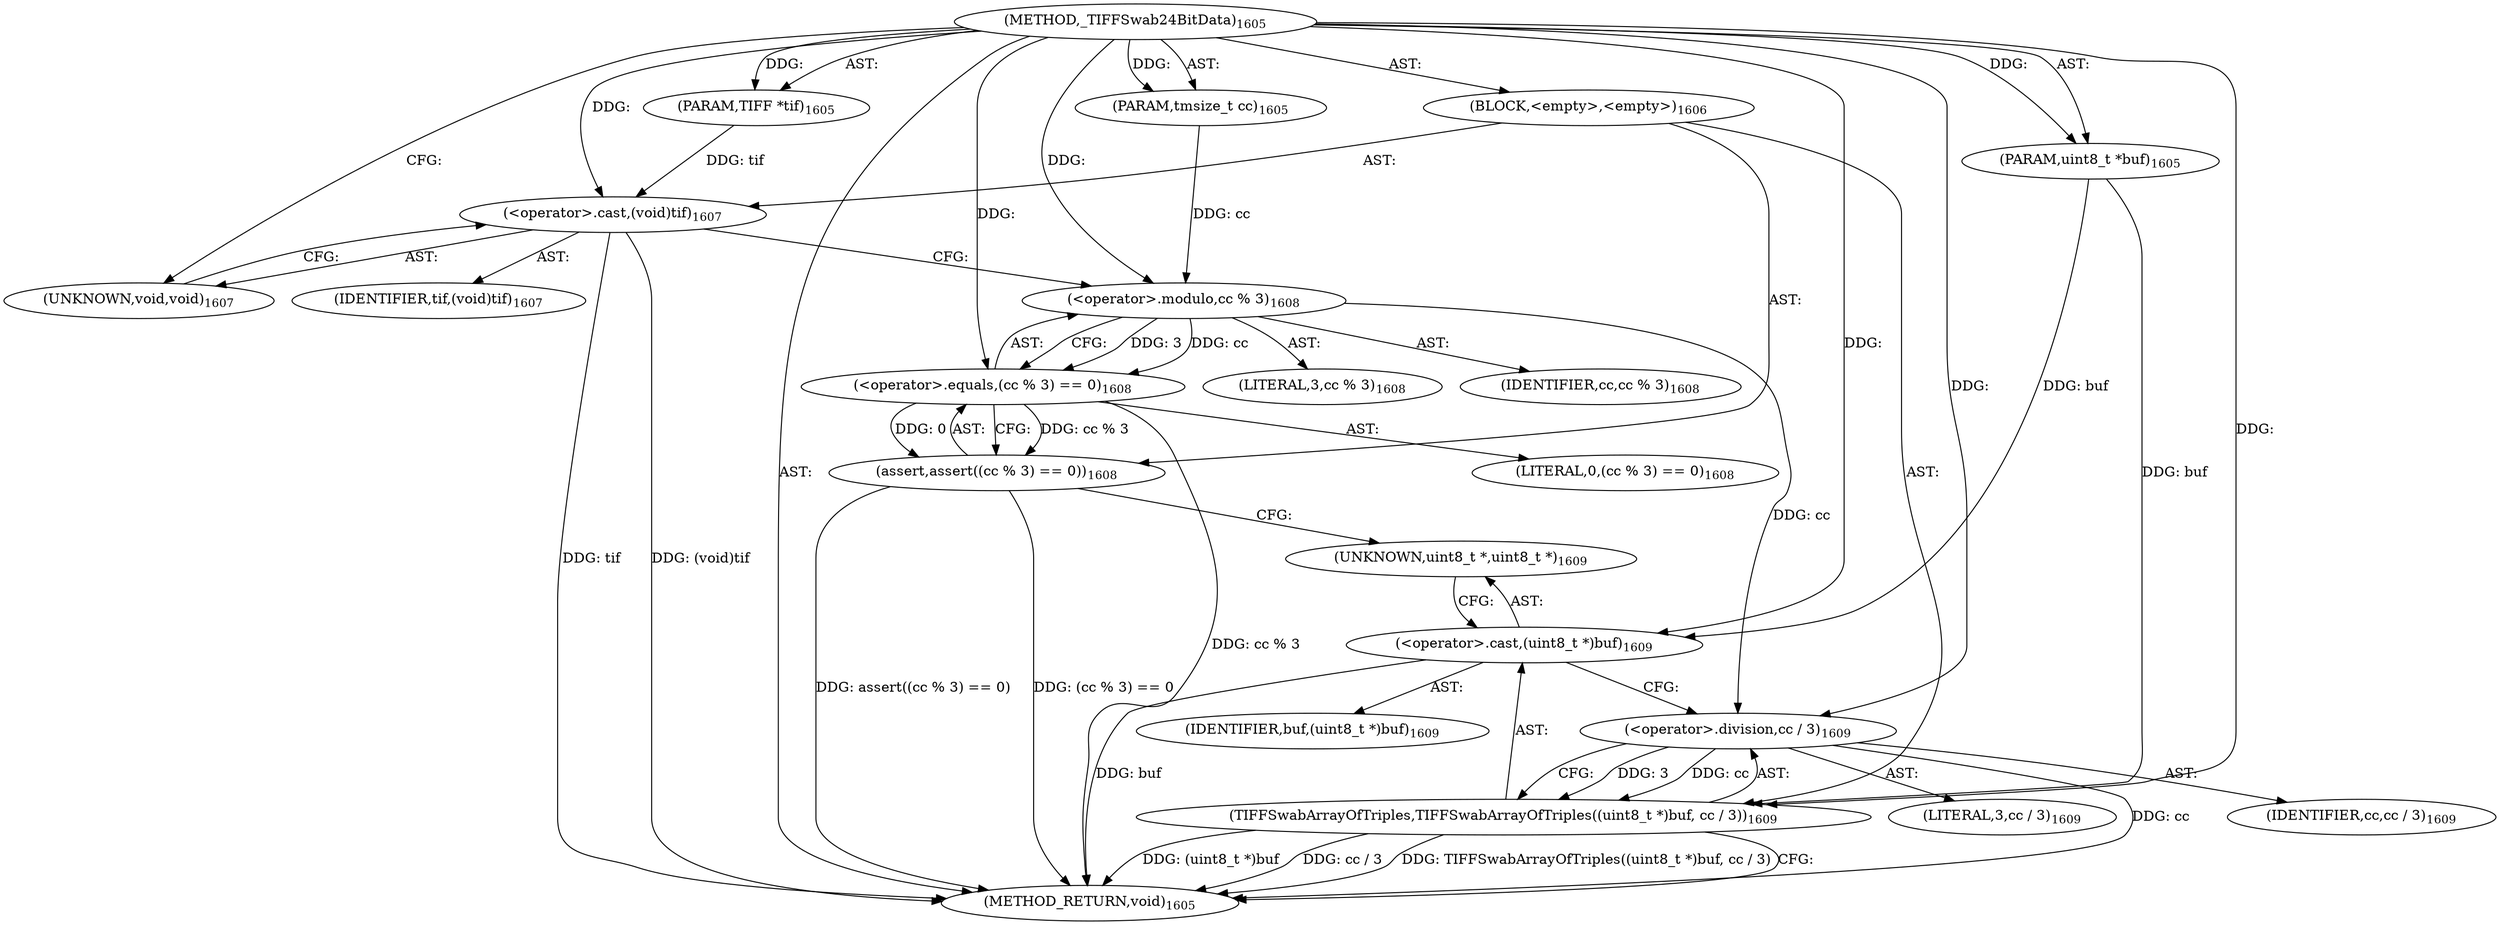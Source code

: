 digraph "_TIFFSwab24BitData" {  
"77900" [label = <(METHOD,_TIFFSwab24BitData)<SUB>1605</SUB>> ]
"77901" [label = <(PARAM,TIFF *tif)<SUB>1605</SUB>> ]
"77902" [label = <(PARAM,uint8_t *buf)<SUB>1605</SUB>> ]
"77903" [label = <(PARAM,tmsize_t cc)<SUB>1605</SUB>> ]
"77904" [label = <(BLOCK,&lt;empty&gt;,&lt;empty&gt;)<SUB>1606</SUB>> ]
"77905" [label = <(&lt;operator&gt;.cast,(void)tif)<SUB>1607</SUB>> ]
"77906" [label = <(UNKNOWN,void,void)<SUB>1607</SUB>> ]
"77907" [label = <(IDENTIFIER,tif,(void)tif)<SUB>1607</SUB>> ]
"77908" [label = <(assert,assert((cc % 3) == 0))<SUB>1608</SUB>> ]
"77909" [label = <(&lt;operator&gt;.equals,(cc % 3) == 0)<SUB>1608</SUB>> ]
"77910" [label = <(&lt;operator&gt;.modulo,cc % 3)<SUB>1608</SUB>> ]
"77911" [label = <(IDENTIFIER,cc,cc % 3)<SUB>1608</SUB>> ]
"77912" [label = <(LITERAL,3,cc % 3)<SUB>1608</SUB>> ]
"77913" [label = <(LITERAL,0,(cc % 3) == 0)<SUB>1608</SUB>> ]
"77914" [label = <(TIFFSwabArrayOfTriples,TIFFSwabArrayOfTriples((uint8_t *)buf, cc / 3))<SUB>1609</SUB>> ]
"77915" [label = <(&lt;operator&gt;.cast,(uint8_t *)buf)<SUB>1609</SUB>> ]
"77916" [label = <(UNKNOWN,uint8_t *,uint8_t *)<SUB>1609</SUB>> ]
"77917" [label = <(IDENTIFIER,buf,(uint8_t *)buf)<SUB>1609</SUB>> ]
"77918" [label = <(&lt;operator&gt;.division,cc / 3)<SUB>1609</SUB>> ]
"77919" [label = <(IDENTIFIER,cc,cc / 3)<SUB>1609</SUB>> ]
"77920" [label = <(LITERAL,3,cc / 3)<SUB>1609</SUB>> ]
"77921" [label = <(METHOD_RETURN,void)<SUB>1605</SUB>> ]
  "77900" -> "77901"  [ label = "AST: "] 
  "77900" -> "77902"  [ label = "AST: "] 
  "77900" -> "77903"  [ label = "AST: "] 
  "77900" -> "77904"  [ label = "AST: "] 
  "77900" -> "77921"  [ label = "AST: "] 
  "77904" -> "77905"  [ label = "AST: "] 
  "77904" -> "77908"  [ label = "AST: "] 
  "77904" -> "77914"  [ label = "AST: "] 
  "77905" -> "77906"  [ label = "AST: "] 
  "77905" -> "77907"  [ label = "AST: "] 
  "77908" -> "77909"  [ label = "AST: "] 
  "77909" -> "77910"  [ label = "AST: "] 
  "77909" -> "77913"  [ label = "AST: "] 
  "77910" -> "77911"  [ label = "AST: "] 
  "77910" -> "77912"  [ label = "AST: "] 
  "77914" -> "77915"  [ label = "AST: "] 
  "77914" -> "77918"  [ label = "AST: "] 
  "77915" -> "77916"  [ label = "AST: "] 
  "77915" -> "77917"  [ label = "AST: "] 
  "77918" -> "77919"  [ label = "AST: "] 
  "77918" -> "77920"  [ label = "AST: "] 
  "77905" -> "77910"  [ label = "CFG: "] 
  "77908" -> "77916"  [ label = "CFG: "] 
  "77914" -> "77921"  [ label = "CFG: "] 
  "77906" -> "77905"  [ label = "CFG: "] 
  "77909" -> "77908"  [ label = "CFG: "] 
  "77915" -> "77918"  [ label = "CFG: "] 
  "77918" -> "77914"  [ label = "CFG: "] 
  "77910" -> "77909"  [ label = "CFG: "] 
  "77916" -> "77915"  [ label = "CFG: "] 
  "77900" -> "77906"  [ label = "CFG: "] 
  "77905" -> "77921"  [ label = "DDG: tif"] 
  "77905" -> "77921"  [ label = "DDG: (void)tif"] 
  "77909" -> "77921"  [ label = "DDG: cc % 3"] 
  "77908" -> "77921"  [ label = "DDG: (cc % 3) == 0"] 
  "77908" -> "77921"  [ label = "DDG: assert((cc % 3) == 0)"] 
  "77915" -> "77921"  [ label = "DDG: buf"] 
  "77914" -> "77921"  [ label = "DDG: (uint8_t *)buf"] 
  "77918" -> "77921"  [ label = "DDG: cc"] 
  "77914" -> "77921"  [ label = "DDG: cc / 3"] 
  "77914" -> "77921"  [ label = "DDG: TIFFSwabArrayOfTriples((uint8_t *)buf, cc / 3)"] 
  "77900" -> "77901"  [ label = "DDG: "] 
  "77900" -> "77902"  [ label = "DDG: "] 
  "77900" -> "77903"  [ label = "DDG: "] 
  "77901" -> "77905"  [ label = "DDG: tif"] 
  "77900" -> "77905"  [ label = "DDG: "] 
  "77909" -> "77908"  [ label = "DDG: cc % 3"] 
  "77909" -> "77908"  [ label = "DDG: 0"] 
  "77902" -> "77914"  [ label = "DDG: buf"] 
  "77900" -> "77914"  [ label = "DDG: "] 
  "77918" -> "77914"  [ label = "DDG: cc"] 
  "77918" -> "77914"  [ label = "DDG: 3"] 
  "77910" -> "77909"  [ label = "DDG: cc"] 
  "77910" -> "77909"  [ label = "DDG: 3"] 
  "77900" -> "77909"  [ label = "DDG: "] 
  "77902" -> "77915"  [ label = "DDG: buf"] 
  "77900" -> "77915"  [ label = "DDG: "] 
  "77910" -> "77918"  [ label = "DDG: cc"] 
  "77900" -> "77918"  [ label = "DDG: "] 
  "77903" -> "77910"  [ label = "DDG: cc"] 
  "77900" -> "77910"  [ label = "DDG: "] 
}
